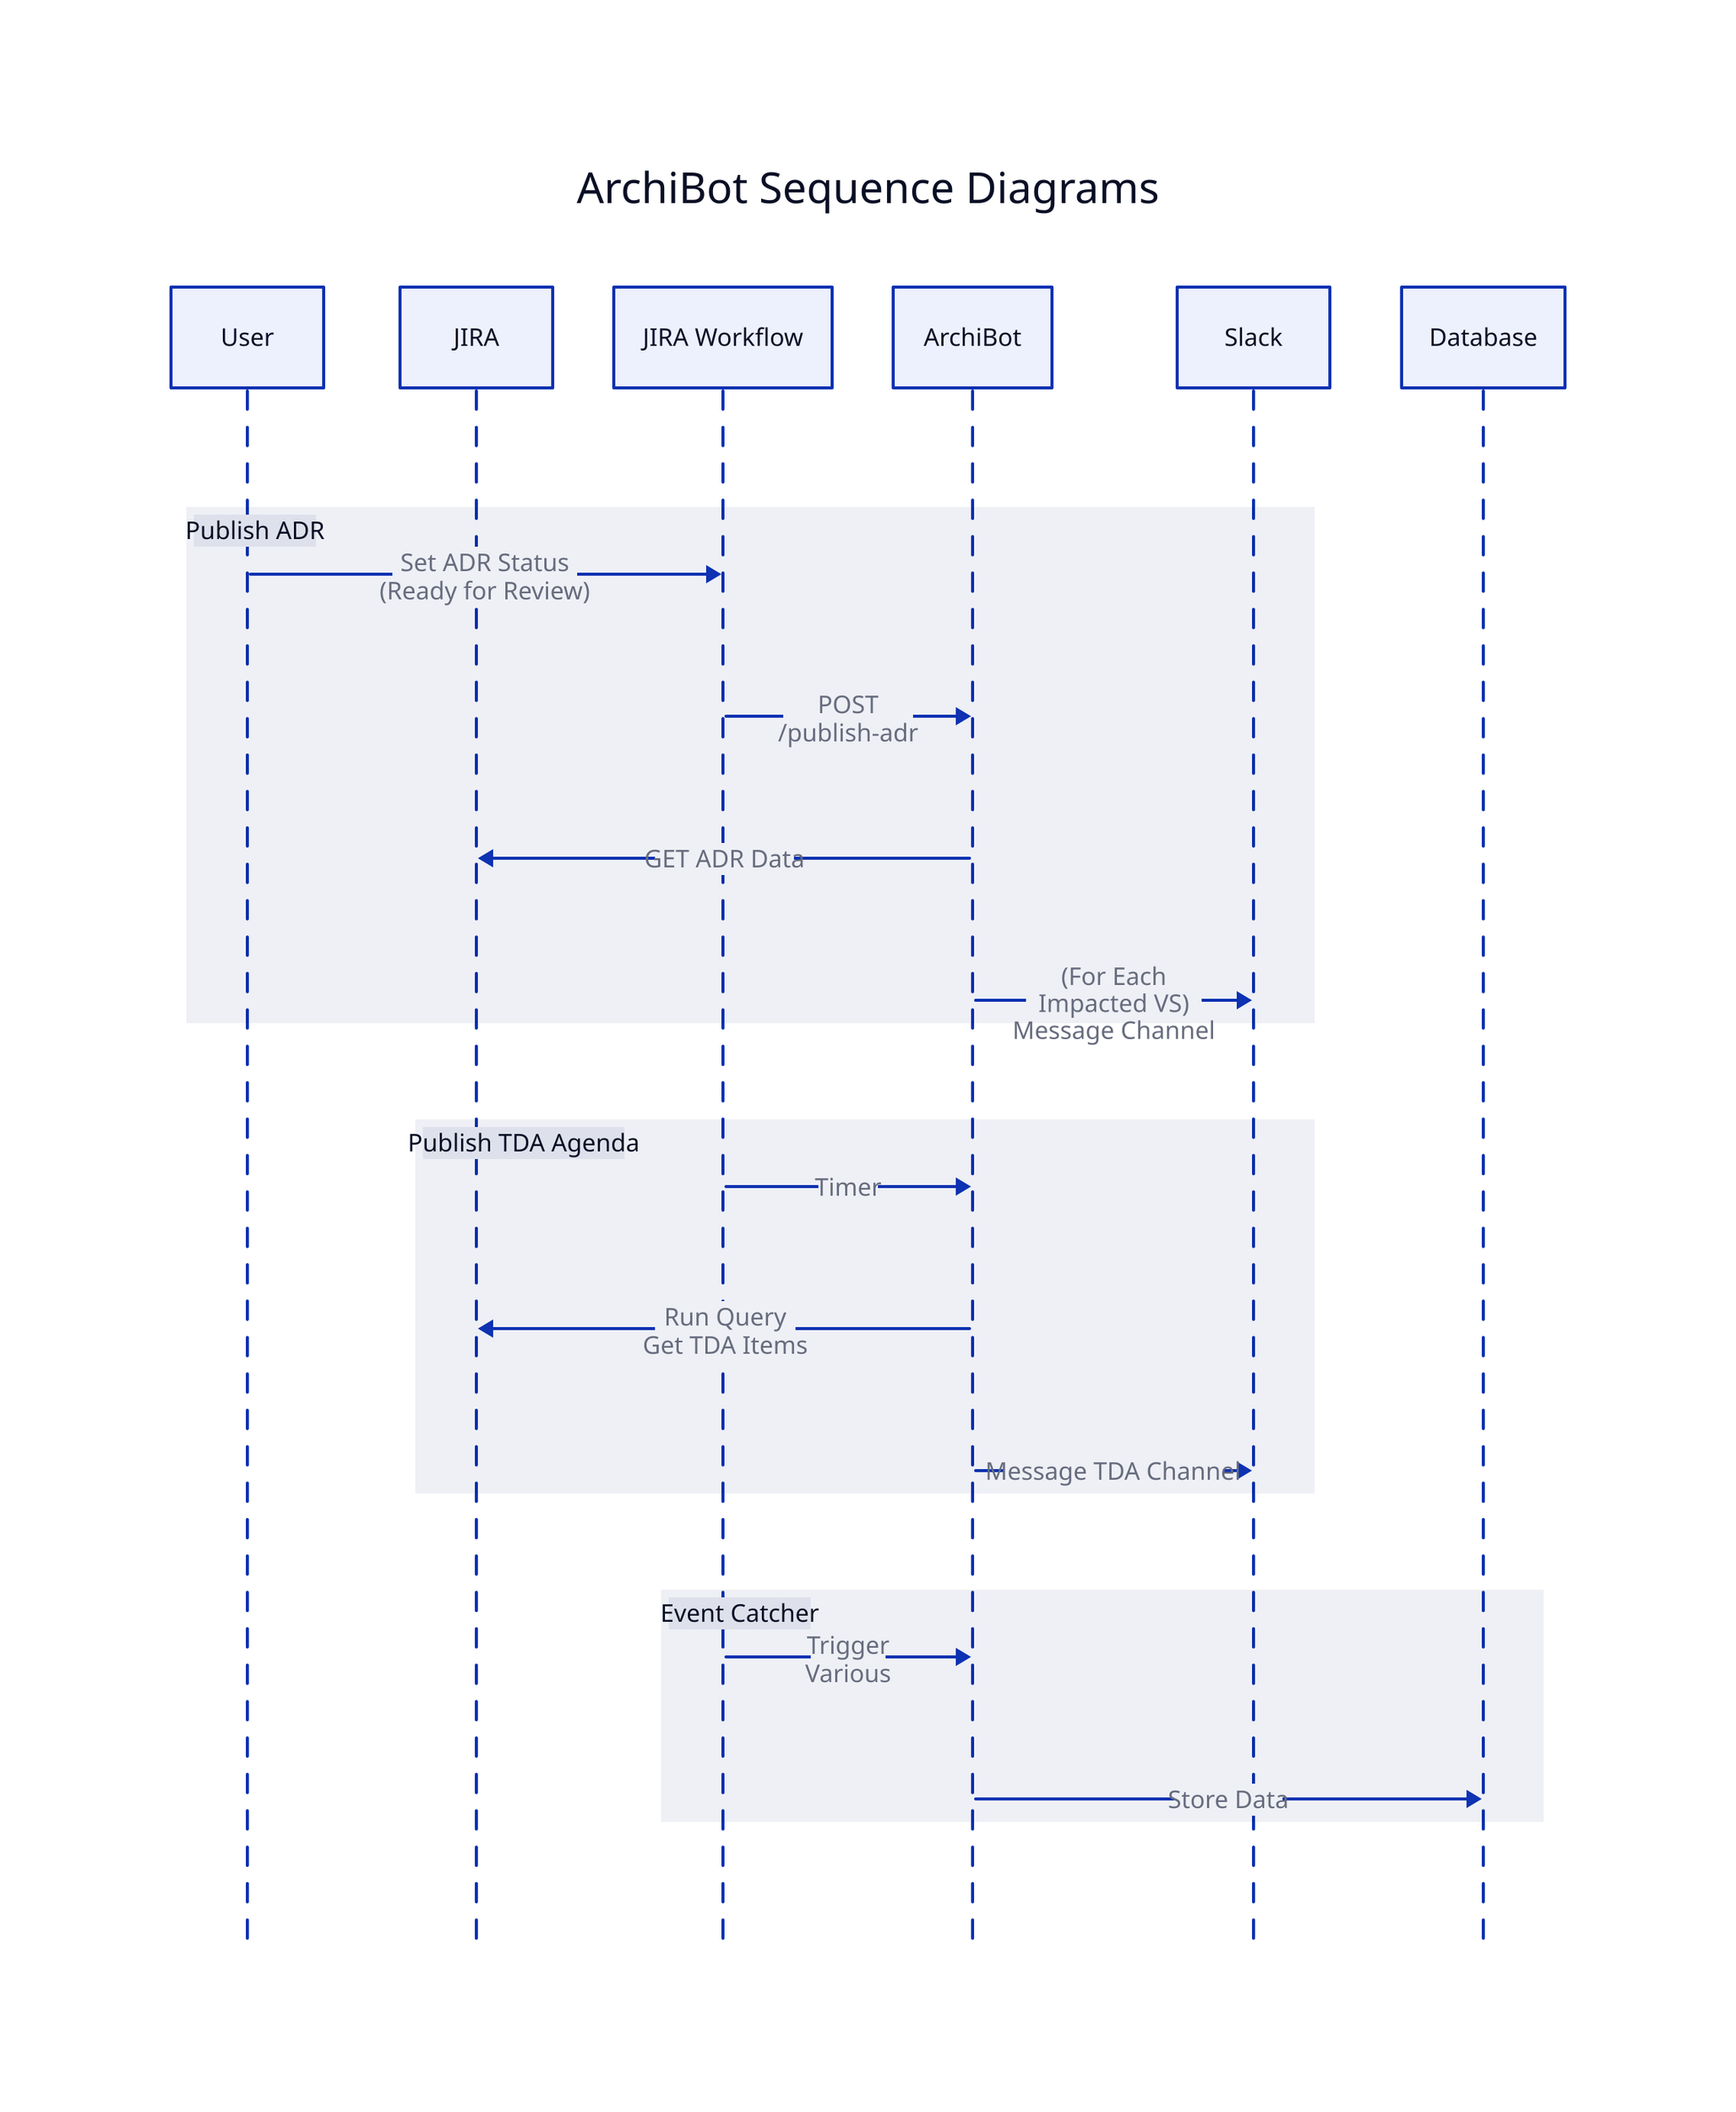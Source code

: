 
sequence_diagram: {
    shape: sequence_diagram
    label: ArchiBot Sequence Diagrams

    user: {
        label: User
    }
    jira: {
        label: JIRA
    }
    jira-workflow: {
        label: JIRA Workflow
    }
    archibot: {
        label: ArchiBot
    }
    slack: {
        label: Slack
    }
    database:{
        label: Database
    }
    
    publish-adr: {
        label: Publish ADR

        user -> jira-workflow: Set ADR Status\n(Ready for Review)
        jira-workflow -> archibot: POST\n/publish-adr
        archibot -> jira: GET ADR Data
        archibot -> slack: (For Each \nImpacted VS)\nMessage Channel
    }

    publish-agenda: {
        label: Publish TDA Agenda

         jira-workflow -> archibot: Timer
         archibot -> jira: Run Query\nGet TDA Items
         archibot -> slack: Message TDA Channel
    }

    event-catcher:{
        label: Event Catcher

        jira-workflow -> archibot: Trigger\nVarious
        archibot  -> database: Store Data
    }


}
